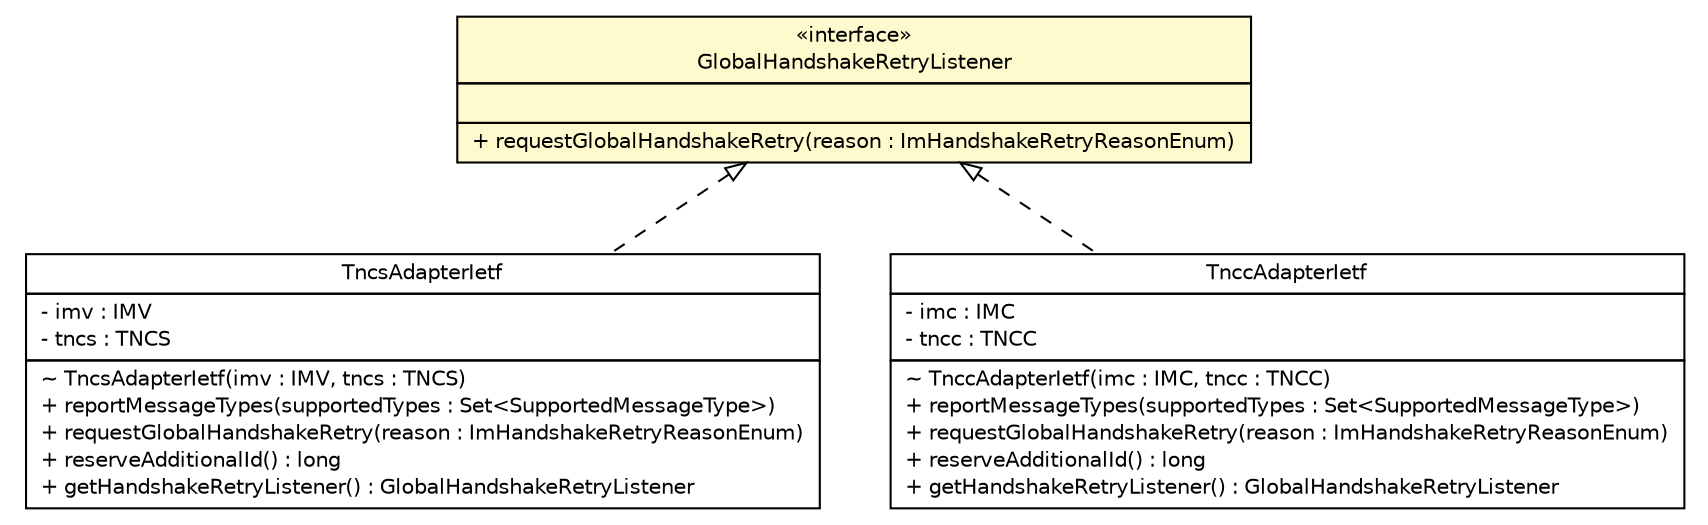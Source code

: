 #!/usr/local/bin/dot
#
# Class diagram 
# Generated by UMLGraph version R5_6 (http://www.umlgraph.org/)
#

digraph G {
	edge [fontname="Helvetica",fontsize=10,labelfontname="Helvetica",labelfontsize=10];
	node [fontname="Helvetica",fontsize=10,shape=plaintext];
	nodesep=0.25;
	ranksep=0.5;
	// de.hsbremen.tc.tnc.im.adapter.GlobalHandshakeRetryListener
	c2915 [label=<<table title="de.hsbremen.tc.tnc.im.adapter.GlobalHandshakeRetryListener" border="0" cellborder="1" cellspacing="0" cellpadding="2" port="p" bgcolor="lemonChiffon" href="./GlobalHandshakeRetryListener.html">
		<tr><td><table border="0" cellspacing="0" cellpadding="1">
<tr><td align="center" balign="center"> &#171;interface&#187; </td></tr>
<tr><td align="center" balign="center"> GlobalHandshakeRetryListener </td></tr>
		</table></td></tr>
		<tr><td><table border="0" cellspacing="0" cellpadding="1">
<tr><td align="left" balign="left">  </td></tr>
		</table></td></tr>
		<tr><td><table border="0" cellspacing="0" cellpadding="1">
<tr><td align="left" balign="left"> + requestGlobalHandshakeRetry(reason : ImHandshakeRetryReasonEnum) </td></tr>
		</table></td></tr>
		</table>>, URL="./GlobalHandshakeRetryListener.html", fontname="Helvetica", fontcolor="black", fontsize=10.0];
	// de.hsbremen.tc.tnc.im.adapter.tnccs.TncsAdapterIetf
	c2920 [label=<<table title="de.hsbremen.tc.tnc.im.adapter.tnccs.TncsAdapterIetf" border="0" cellborder="1" cellspacing="0" cellpadding="2" port="p" href="./tnccs/TncsAdapterIetf.html">
		<tr><td><table border="0" cellspacing="0" cellpadding="1">
<tr><td align="center" balign="center"> TncsAdapterIetf </td></tr>
		</table></td></tr>
		<tr><td><table border="0" cellspacing="0" cellpadding="1">
<tr><td align="left" balign="left"> - imv : IMV </td></tr>
<tr><td align="left" balign="left"> - tncs : TNCS </td></tr>
		</table></td></tr>
		<tr><td><table border="0" cellspacing="0" cellpadding="1">
<tr><td align="left" balign="left"> ~ TncsAdapterIetf(imv : IMV, tncs : TNCS) </td></tr>
<tr><td align="left" balign="left"> + reportMessageTypes(supportedTypes : Set&lt;SupportedMessageType&gt;) </td></tr>
<tr><td align="left" balign="left"> + requestGlobalHandshakeRetry(reason : ImHandshakeRetryReasonEnum) </td></tr>
<tr><td align="left" balign="left"> + reserveAdditionalId() : long </td></tr>
<tr><td align="left" balign="left"> + getHandshakeRetryListener() : GlobalHandshakeRetryListener </td></tr>
		</table></td></tr>
		</table>>, URL="./tnccs/TncsAdapterIetf.html", fontname="Helvetica", fontcolor="black", fontsize=10.0];
	// de.hsbremen.tc.tnc.im.adapter.tnccs.TnccAdapterIetf
	c2926 [label=<<table title="de.hsbremen.tc.tnc.im.adapter.tnccs.TnccAdapterIetf" border="0" cellborder="1" cellspacing="0" cellpadding="2" port="p" href="./tnccs/TnccAdapterIetf.html">
		<tr><td><table border="0" cellspacing="0" cellpadding="1">
<tr><td align="center" balign="center"> TnccAdapterIetf </td></tr>
		</table></td></tr>
		<tr><td><table border="0" cellspacing="0" cellpadding="1">
<tr><td align="left" balign="left"> - imc : IMC </td></tr>
<tr><td align="left" balign="left"> - tncc : TNCC </td></tr>
		</table></td></tr>
		<tr><td><table border="0" cellspacing="0" cellpadding="1">
<tr><td align="left" balign="left"> ~ TnccAdapterIetf(imc : IMC, tncc : TNCC) </td></tr>
<tr><td align="left" balign="left"> + reportMessageTypes(supportedTypes : Set&lt;SupportedMessageType&gt;) </td></tr>
<tr><td align="left" balign="left"> + requestGlobalHandshakeRetry(reason : ImHandshakeRetryReasonEnum) </td></tr>
<tr><td align="left" balign="left"> + reserveAdditionalId() : long </td></tr>
<tr><td align="left" balign="left"> + getHandshakeRetryListener() : GlobalHandshakeRetryListener </td></tr>
		</table></td></tr>
		</table>>, URL="./tnccs/TnccAdapterIetf.html", fontname="Helvetica", fontcolor="black", fontsize=10.0];
	//de.hsbremen.tc.tnc.im.adapter.tnccs.TncsAdapterIetf implements de.hsbremen.tc.tnc.im.adapter.GlobalHandshakeRetryListener
	c2915:p -> c2920:p [dir=back,arrowtail=empty,style=dashed];
	//de.hsbremen.tc.tnc.im.adapter.tnccs.TnccAdapterIetf implements de.hsbremen.tc.tnc.im.adapter.GlobalHandshakeRetryListener
	c2915:p -> c2926:p [dir=back,arrowtail=empty,style=dashed];
}

